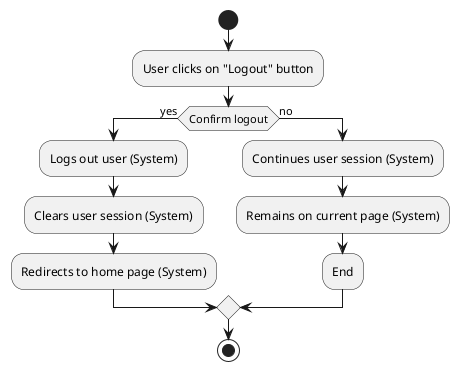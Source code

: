 @startuml
start

:User clicks on "Logout" button;

if (Confirm logout) then (yes)
  :Logs out user (System);
  :Clears user session (System);
  :Redirects to home page (System);
else (no)
  :Continues user session (System);
  :Remains on current page (System);
  :End;
endif

stop
@enduml